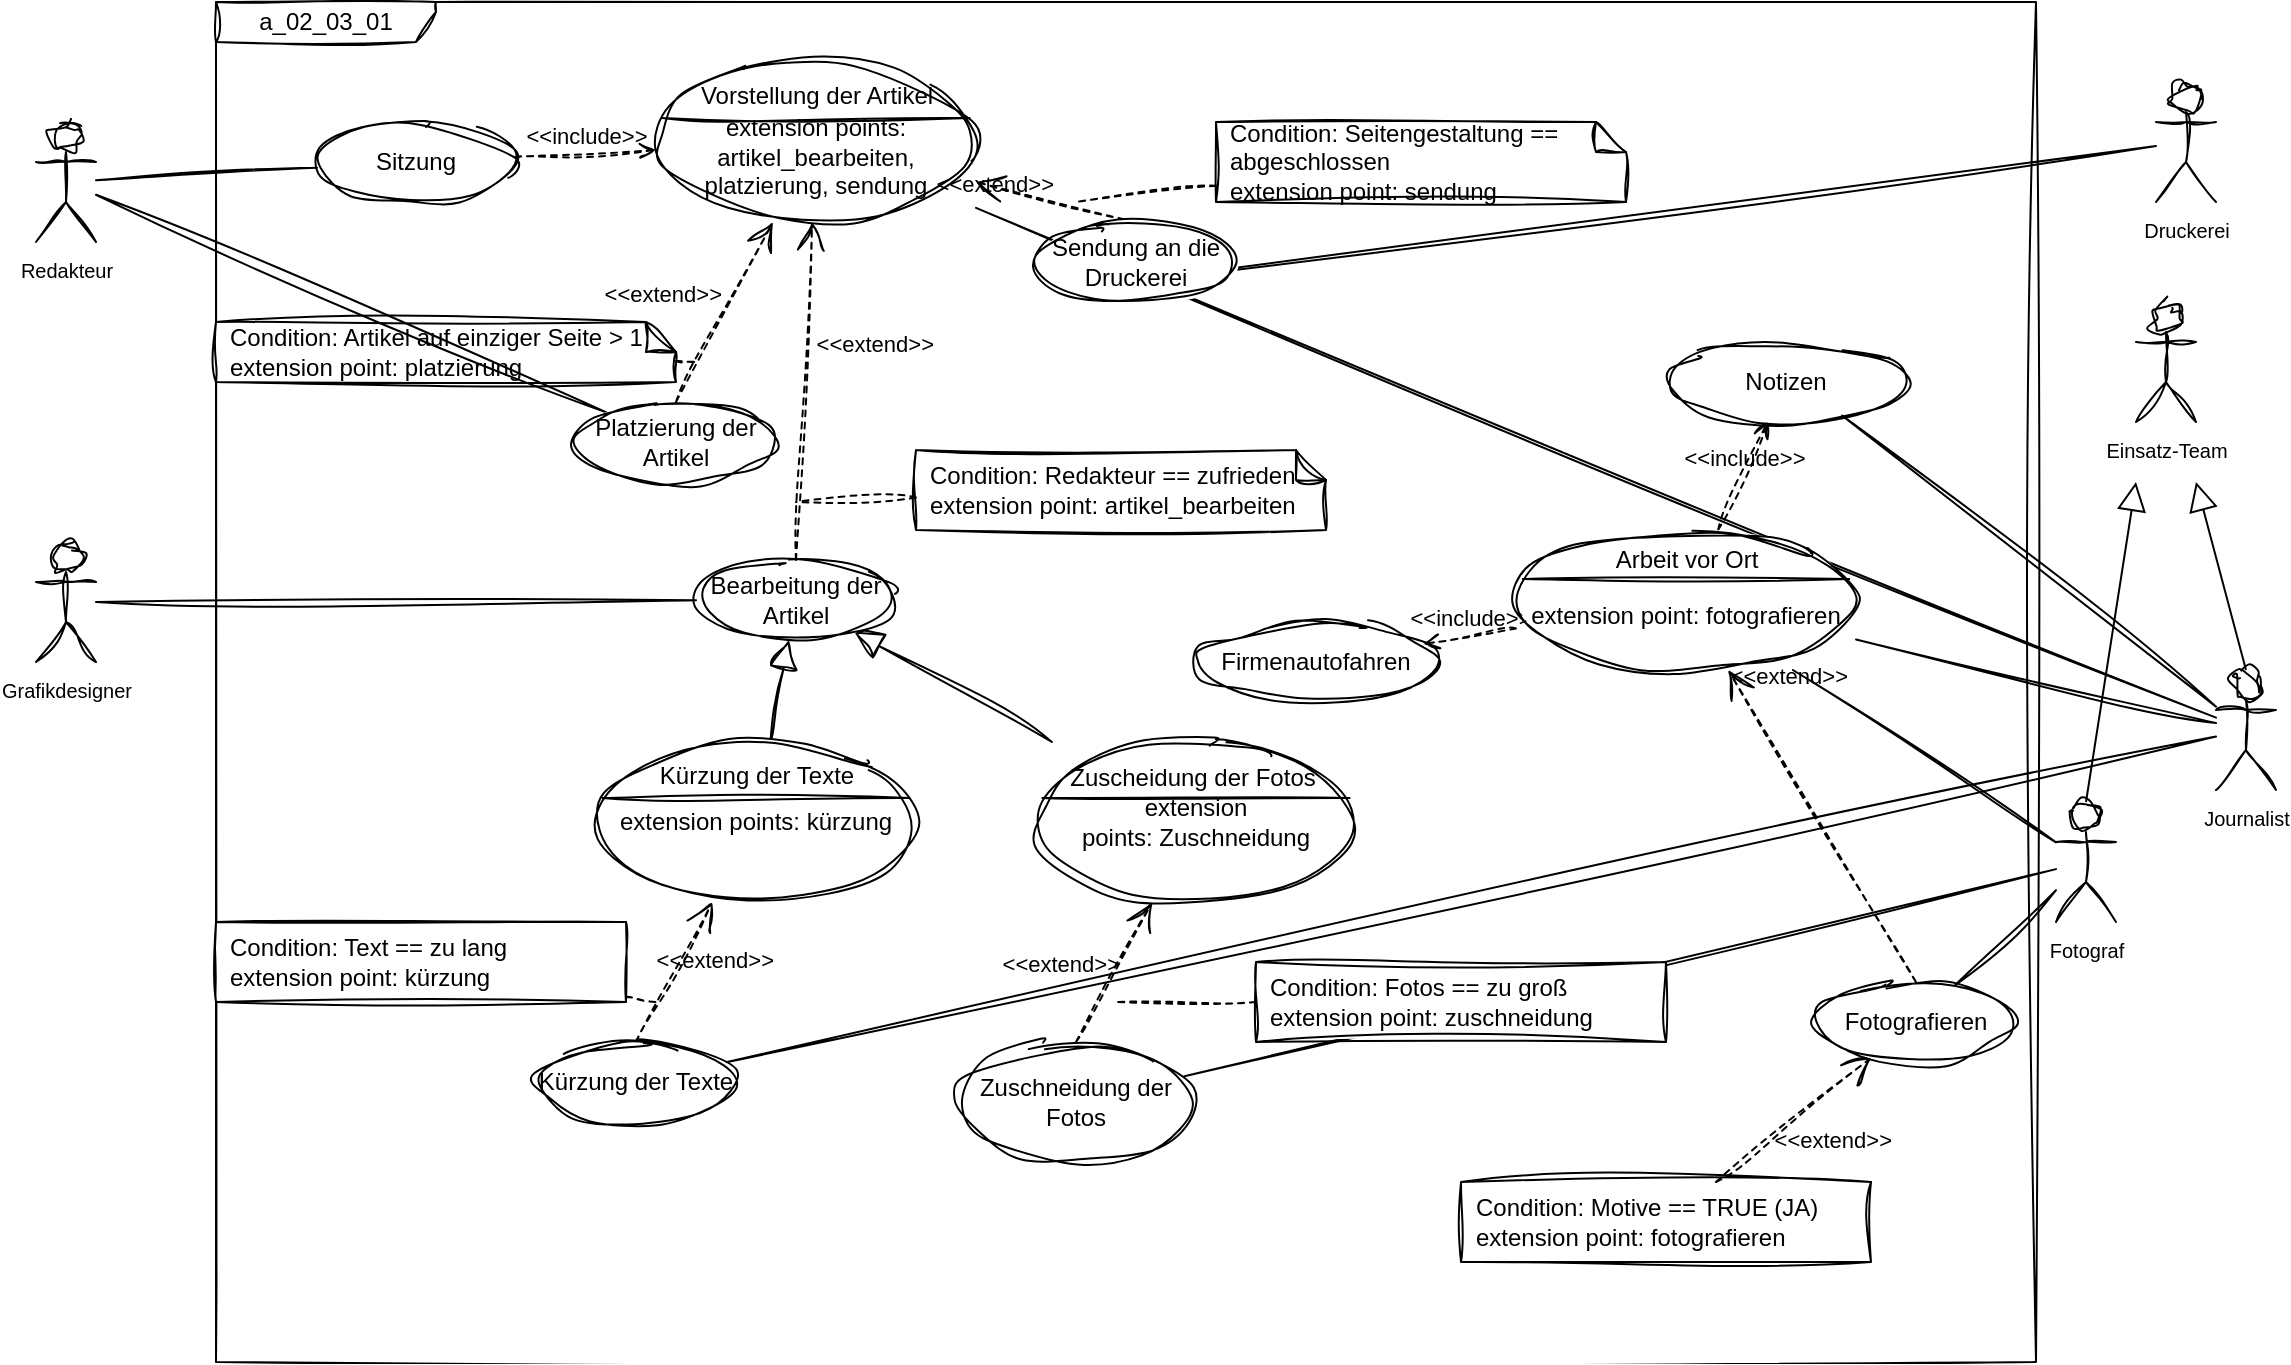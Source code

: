 <mxfile version="22.1.2" type="device">
  <diagram name="Seite-1" id="c-jGSA3GosfZhbWg664S">
    <mxGraphModel dx="1036" dy="606" grid="1" gridSize="10" guides="1" tooltips="1" connect="1" arrows="1" fold="1" page="1" pageScale="1" pageWidth="1169" pageHeight="827" math="0" shadow="0">
      <root>
        <mxCell id="0" />
        <mxCell id="1" parent="0" />
        <mxCell id="_LWuVxKTcbMjPaRc8T1a-2" value="a_02_03_01" style="shape=umlFrame;whiteSpace=wrap;html=1;pointerEvents=0;recursiveResize=0;container=1;collapsible=0;width=110;height=20;sketch=1;curveFitting=1;jiggle=2;" parent="1" vertex="1">
          <mxGeometry x="130" y="20" width="910" height="680" as="geometry" />
        </mxCell>
        <mxCell id="_LWuVxKTcbMjPaRc8T1a-25" value="Condition: Artikel auf einziger Seite &gt; 1&#xa;extension point: platzierung" style="shape=note;size=15;spacingLeft=5;align=left;whiteSpace=wrap;sketch=1;curveFitting=1;jiggle=2;" parent="_LWuVxKTcbMjPaRc8T1a-2" vertex="1">
          <mxGeometry y="160" width="230" height="30" as="geometry" />
        </mxCell>
        <mxCell id="_LWuVxKTcbMjPaRc8T1a-55" value="&lt;span style=&quot;font-weight: normal;&quot;&gt;Zuschneidung der Fotos&lt;/span&gt;" style="shape=ellipse;html=1;strokeWidth=1;fontStyle=1;whiteSpace=wrap;align=center;perimeter=ellipsePerimeter;sketch=1;curveFitting=1;jiggle=2;" parent="_LWuVxKTcbMjPaRc8T1a-2" vertex="1">
          <mxGeometry x="370" y="520" width="120" height="60" as="geometry" />
        </mxCell>
        <mxCell id="_LWuVxKTcbMjPaRc8T1a-11" style="rounded=0;orthogonalLoop=1;jettySize=auto;html=1;endArrow=none;endFill=0;sketch=1;curveFitting=1;jiggle=2;" parent="1" source="_LWuVxKTcbMjPaRc8T1a-3" target="_LWuVxKTcbMjPaRc8T1a-9" edge="1">
          <mxGeometry relative="1" as="geometry" />
        </mxCell>
        <mxCell id="_LWuVxKTcbMjPaRc8T1a-31" style="rounded=0;orthogonalLoop=1;jettySize=auto;html=1;endArrow=none;endFill=0;sketch=1;curveFitting=1;jiggle=2;" parent="1" source="_LWuVxKTcbMjPaRc8T1a-3" target="_LWuVxKTcbMjPaRc8T1a-28" edge="1">
          <mxGeometry relative="1" as="geometry" />
        </mxCell>
        <mxCell id="_LWuVxKTcbMjPaRc8T1a-3" value="&lt;font style=&quot;font-size: 10px;&quot;&gt;Redakteur&lt;/font&gt;" style="shape=umlActor;html=1;verticalLabelPosition=bottom;verticalAlign=top;align=center;sketch=1;curveFitting=1;jiggle=2;" parent="1" vertex="1">
          <mxGeometry x="40" y="80" width="30" height="60" as="geometry" />
        </mxCell>
        <mxCell id="_LWuVxKTcbMjPaRc8T1a-13" style="rounded=0;orthogonalLoop=1;jettySize=auto;html=1;endArrow=none;endFill=0;sketch=1;curveFitting=1;jiggle=2;" parent="1" source="_LWuVxKTcbMjPaRc8T1a-5" target="_LWuVxKTcbMjPaRc8T1a-23" edge="1">
          <mxGeometry relative="1" as="geometry">
            <mxPoint x="360.901" y="112.466" as="targetPoint" />
          </mxGeometry>
        </mxCell>
        <mxCell id="_LWuVxKTcbMjPaRc8T1a-49" style="rounded=0;orthogonalLoop=1;jettySize=auto;html=1;sketch=1;curveFitting=1;jiggle=2;endArrow=none;endFill=0;" parent="1" source="_LWuVxKTcbMjPaRc8T1a-5" target="_LWuVxKTcbMjPaRc8T1a-42" edge="1">
          <mxGeometry relative="1" as="geometry" />
        </mxCell>
        <mxCell id="_LWuVxKTcbMjPaRc8T1a-63" style="rounded=0;orthogonalLoop=1;jettySize=auto;html=1;sketch=1;curveFitting=1;jiggle=2;endArrow=none;endFill=0;" parent="1" source="_LWuVxKTcbMjPaRc8T1a-5" target="_LWuVxKTcbMjPaRc8T1a-70" edge="1">
          <mxGeometry relative="1" as="geometry">
            <mxPoint x="907.572" y="322.188" as="targetPoint" />
          </mxGeometry>
        </mxCell>
        <mxCell id="_LWuVxKTcbMjPaRc8T1a-5" value="&lt;font style=&quot;font-size: 10px;&quot;&gt;Journalist&lt;/font&gt;" style="shape=umlActor;html=1;verticalLabelPosition=bottom;verticalAlign=top;align=center;sketch=1;curveFitting=1;jiggle=2;" parent="1" vertex="1">
          <mxGeometry x="1130" y="354" width="30" height="60" as="geometry" />
        </mxCell>
        <mxCell id="_LWuVxKTcbMjPaRc8T1a-57" style="rounded=0;orthogonalLoop=1;jettySize=auto;html=1;sketch=1;curveFitting=1;jiggle=2;endArrow=none;endFill=0;" parent="1" source="_LWuVxKTcbMjPaRc8T1a-6" target="_LWuVxKTcbMjPaRc8T1a-55" edge="1">
          <mxGeometry relative="1" as="geometry" />
        </mxCell>
        <mxCell id="_LWuVxKTcbMjPaRc8T1a-64" style="rounded=0;orthogonalLoop=1;jettySize=auto;html=1;endArrow=none;endFill=0;sketch=1;curveFitting=1;jiggle=2;" parent="1" source="_LWuVxKTcbMjPaRc8T1a-6" target="_LWuVxKTcbMjPaRc8T1a-70" edge="1">
          <mxGeometry relative="1" as="geometry">
            <mxPoint x="886.467" y="327.949" as="targetPoint" />
          </mxGeometry>
        </mxCell>
        <mxCell id="_LWuVxKTcbMjPaRc8T1a-77" style="rounded=0;orthogonalLoop=1;jettySize=auto;html=1;sketch=1;curveFitting=1;jiggle=2;endArrow=none;endFill=0;" parent="1" source="_LWuVxKTcbMjPaRc8T1a-6" target="_LWuVxKTcbMjPaRc8T1a-75" edge="1">
          <mxGeometry relative="1" as="geometry" />
        </mxCell>
        <mxCell id="_LWuVxKTcbMjPaRc8T1a-6" value="&lt;font style=&quot;font-size: 10px;&quot;&gt;Fotograf&lt;/font&gt;" style="shape=umlActor;html=1;verticalLabelPosition=bottom;verticalAlign=top;align=center;sketch=1;curveFitting=1;jiggle=2;" parent="1" vertex="1">
          <mxGeometry x="1050" y="420" width="30" height="60" as="geometry" />
        </mxCell>
        <mxCell id="_LWuVxKTcbMjPaRc8T1a-7" value="&lt;font style=&quot;font-size: 10px;&quot;&gt;Grafikdesigner&lt;/font&gt;" style="shape=umlActor;html=1;verticalLabelPosition=bottom;verticalAlign=top;align=center;sketch=1;curveFitting=1;jiggle=2;" parent="1" vertex="1">
          <mxGeometry x="40" y="290" width="30" height="60" as="geometry" />
        </mxCell>
        <mxCell id="_LWuVxKTcbMjPaRc8T1a-37" style="rounded=0;orthogonalLoop=1;jettySize=auto;html=1;entryX=0;entryY=1;entryDx=0;entryDy=0;sketch=1;curveFitting=1;jiggle=2;endArrow=none;endFill=0;" parent="1" source="_LWuVxKTcbMjPaRc8T1a-8" target="_LWuVxKTcbMjPaRc8T1a-36" edge="1">
          <mxGeometry relative="1" as="geometry" />
        </mxCell>
        <mxCell id="_LWuVxKTcbMjPaRc8T1a-8" value="&lt;font style=&quot;font-size: 10px;&quot;&gt;Druckerei&lt;/font&gt;" style="shape=umlActor;html=1;verticalLabelPosition=bottom;verticalAlign=top;align=center;sketch=1;curveFitting=1;jiggle=2;" parent="1" vertex="1">
          <mxGeometry x="1100" y="60" width="30" height="60" as="geometry" />
        </mxCell>
        <mxCell id="_LWuVxKTcbMjPaRc8T1a-9" value="&lt;span style=&quot;font-weight: normal;&quot;&gt;Sitzung&lt;/span&gt;" style="shape=ellipse;html=1;strokeWidth=1;fontStyle=1;whiteSpace=wrap;align=center;perimeter=ellipsePerimeter;sketch=1;curveFitting=1;jiggle=2;" parent="1" vertex="1">
          <mxGeometry x="180" y="80" width="100" height="40" as="geometry" />
        </mxCell>
        <mxCell id="_LWuVxKTcbMjPaRc8T1a-12" value="&amp;lt;&amp;lt;include&amp;gt;&amp;gt;" style="edgeStyle=none;html=1;endArrow=open;verticalAlign=bottom;dashed=1;labelBackgroundColor=none;rounded=0;sketch=1;curveFitting=1;jiggle=2;" parent="1" source="_LWuVxKTcbMjPaRc8T1a-9" target="_LWuVxKTcbMjPaRc8T1a-23" edge="1">
          <mxGeometry width="160" relative="1" as="geometry">
            <mxPoint x="350" y="180" as="sourcePoint" />
            <mxPoint x="350" y="100" as="targetPoint" />
          </mxGeometry>
        </mxCell>
        <mxCell id="_LWuVxKTcbMjPaRc8T1a-14" value="Condition: Redakteur == zufrieden&#xa;extension point: artikel_bearbeiten" style="shape=note;size=15;spacingLeft=5;align=left;whiteSpace=wrap;sketch=1;curveFitting=1;jiggle=2;" parent="1" vertex="1">
          <mxGeometry x="480" y="244" width="205" height="40" as="geometry" />
        </mxCell>
        <mxCell id="_LWuVxKTcbMjPaRc8T1a-15" value="&amp;lt;&amp;lt;extend&amp;gt;&amp;gt;" style="align=right;html=1;verticalAlign=bottom;rounded=0;labelBackgroundColor=none;endArrow=open;endSize=12;dashed=1;exitX=0.5;exitY=0;exitDx=0;exitDy=0;sketch=1;curveFitting=1;jiggle=2;" parent="1" source="_LWuVxKTcbMjPaRc8T1a-17" target="_LWuVxKTcbMjPaRc8T1a-23" edge="1">
          <mxGeometry x="0.208" y="-65" relative="1" as="geometry">
            <mxPoint x="461.111" y="180" as="targetPoint" />
            <mxPoint x="610" y="290" as="sourcePoint" />
            <mxPoint as="offset" />
          </mxGeometry>
        </mxCell>
        <mxCell id="_LWuVxKTcbMjPaRc8T1a-16" value="" style="edgeStyle=none;html=1;endArrow=none;rounded=0;labelBackgroundColor=none;dashed=1;sketch=1;curveFitting=1;jiggle=2;" parent="1" source="_LWuVxKTcbMjPaRc8T1a-14" edge="1">
          <mxGeometry relative="1" as="geometry">
            <mxPoint x="420" y="270" as="targetPoint" />
          </mxGeometry>
        </mxCell>
        <mxCell id="_LWuVxKTcbMjPaRc8T1a-17" value="&lt;span style=&quot;font-weight: normal;&quot;&gt;Bearbeitung der Artikel&lt;/span&gt;" style="shape=ellipse;html=1;strokeWidth=1;fontStyle=1;whiteSpace=wrap;align=center;perimeter=ellipsePerimeter;sketch=1;curveFitting=1;jiggle=2;" parent="1" vertex="1">
          <mxGeometry x="370" y="299" width="100" height="40" as="geometry" />
        </mxCell>
        <mxCell id="_LWuVxKTcbMjPaRc8T1a-23" value="&lt;br&gt;extension points: artikel_bearbeiten, platzierung, sendung" style="html=1;shape=mxgraph.sysml.useCaseExtPt;whiteSpace=wrap;align=center;sketch=1;curveFitting=1;jiggle=2;" parent="1" vertex="1">
          <mxGeometry x="350" y="50" width="160" height="80" as="geometry" />
        </mxCell>
        <mxCell id="_LWuVxKTcbMjPaRc8T1a-24" value="&lt;span style=&quot;font-weight: normal;&quot;&gt;Vorstellung der Artikel&lt;/span&gt;" style="resizable=0;html=1;verticalAlign=middle;align=center;labelBackgroundColor=none;fontStyle=1;" parent="_LWuVxKTcbMjPaRc8T1a-23" connectable="0" vertex="1">
          <mxGeometry x="80" y="17" as="geometry" />
        </mxCell>
        <mxCell id="_LWuVxKTcbMjPaRc8T1a-26" value="&amp;lt;&amp;lt;extend&amp;gt;&amp;gt;" style="align=right;html=1;verticalAlign=bottom;rounded=0;labelBackgroundColor=none;endArrow=open;endSize=12;dashed=1;exitX=0.5;exitY=0;exitDx=0;exitDy=0;sketch=1;curveFitting=1;jiggle=2;" parent="1" source="_LWuVxKTcbMjPaRc8T1a-28" target="_LWuVxKTcbMjPaRc8T1a-23" edge="1">
          <mxGeometry relative="1" as="geometry">
            <mxPoint x="292" y="275" as="targetPoint" />
            <mxPoint x="485" y="385" as="sourcePoint" />
          </mxGeometry>
        </mxCell>
        <mxCell id="_LWuVxKTcbMjPaRc8T1a-27" value="" style="edgeStyle=none;html=1;endArrow=none;rounded=0;labelBackgroundColor=none;dashed=1;sketch=1;curveFitting=1;jiggle=2;" parent="1" source="_LWuVxKTcbMjPaRc8T1a-25" edge="1">
          <mxGeometry relative="1" as="geometry">
            <mxPoint x="370" y="200" as="targetPoint" />
          </mxGeometry>
        </mxCell>
        <mxCell id="_LWuVxKTcbMjPaRc8T1a-30" value="" style="rounded=0;orthogonalLoop=1;jettySize=auto;html=1;endArrow=none;endFill=0;sketch=1;curveFitting=1;jiggle=2;" parent="1" source="_LWuVxKTcbMjPaRc8T1a-7" target="_LWuVxKTcbMjPaRc8T1a-17" edge="1">
          <mxGeometry relative="1" as="geometry">
            <mxPoint x="70" y="316" as="sourcePoint" />
            <mxPoint x="459" y="211" as="targetPoint" />
          </mxGeometry>
        </mxCell>
        <mxCell id="_LWuVxKTcbMjPaRc8T1a-28" value="&lt;span style=&quot;font-weight: normal;&quot;&gt;Platzierung der Artikel&lt;/span&gt;" style="shape=ellipse;html=1;strokeWidth=1;fontStyle=1;whiteSpace=wrap;align=center;perimeter=ellipsePerimeter;sketch=1;curveFitting=1;jiggle=2;" parent="1" vertex="1">
          <mxGeometry x="310" y="220" width="100" height="40" as="geometry" />
        </mxCell>
        <mxCell id="_LWuVxKTcbMjPaRc8T1a-33" value="Condition: Seitengestaltung == abgeschlossen&#xa;extension point: sendung" style="shape=note;size=15;spacingLeft=5;align=left;whiteSpace=wrap;sketch=1;curveFitting=1;jiggle=2;" parent="1" vertex="1">
          <mxGeometry x="630" y="80" width="205" height="40" as="geometry" />
        </mxCell>
        <mxCell id="_LWuVxKTcbMjPaRc8T1a-34" value="&amp;lt;&amp;lt;extend&amp;gt;&amp;gt;" style="align=right;html=1;verticalAlign=bottom;rounded=0;labelBackgroundColor=none;endArrow=open;endSize=12;dashed=1;exitX=0.5;exitY=0;exitDx=0;exitDy=0;sketch=1;curveFitting=1;jiggle=2;" parent="1" source="_LWuVxKTcbMjPaRc8T1a-36" target="_LWuVxKTcbMjPaRc8T1a-23" edge="1">
          <mxGeometry relative="1" as="geometry">
            <mxPoint x="551" y="80" as="targetPoint" />
            <mxPoint x="700" y="190" as="sourcePoint" />
          </mxGeometry>
        </mxCell>
        <mxCell id="_LWuVxKTcbMjPaRc8T1a-35" value="" style="edgeStyle=none;html=1;endArrow=none;rounded=0;labelBackgroundColor=none;dashed=1;sketch=1;curveFitting=1;jiggle=2;" parent="1" source="_LWuVxKTcbMjPaRc8T1a-33" edge="1">
          <mxGeometry relative="1" as="geometry">
            <mxPoint x="560" y="120" as="targetPoint" />
          </mxGeometry>
        </mxCell>
        <mxCell id="_LWuVxKTcbMjPaRc8T1a-36" value="&lt;span style=&quot;font-weight: normal;&quot;&gt;Sendung an die Druckerei&lt;/span&gt;" style="shape=ellipse;html=1;strokeWidth=1;fontStyle=1;whiteSpace=wrap;align=center;perimeter=ellipsePerimeter;sketch=1;curveFitting=1;jiggle=2;" parent="1" vertex="1">
          <mxGeometry x="540" y="130" width="100" height="40" as="geometry" />
        </mxCell>
        <mxCell id="_LWuVxKTcbMjPaRc8T1a-38" value="" style="edgeStyle=none;html=1;endArrow=block;endFill=0;endSize=12;verticalAlign=bottom;rounded=0;sketch=1;curveFitting=1;jiggle=2;" parent="1" source="_LWuVxKTcbMjPaRc8T1a-47" target="_LWuVxKTcbMjPaRc8T1a-17" edge="1">
          <mxGeometry width="160" relative="1" as="geometry">
            <mxPoint x="463.216" y="384.711" as="sourcePoint" />
            <mxPoint x="730" y="520" as="targetPoint" />
          </mxGeometry>
        </mxCell>
        <mxCell id="_LWuVxKTcbMjPaRc8T1a-39" value="Condition: Text == zu lang&#xa;extension point: kürzung" style="shape=note;size=0;spacingLeft=5;align=left;whiteSpace=wrap;sketch=1;curveFitting=1;jiggle=2;" parent="1" vertex="1">
          <mxGeometry x="130" y="480" width="205" height="40" as="geometry" />
        </mxCell>
        <mxCell id="_LWuVxKTcbMjPaRc8T1a-40" value="&amp;lt;&amp;lt;extend&amp;gt;&amp;gt;" style="align=right;html=1;verticalAlign=bottom;rounded=0;labelBackgroundColor=none;endArrow=open;endSize=12;dashed=1;exitX=0.5;exitY=0;exitDx=0;exitDy=0;sketch=1;curveFitting=1;jiggle=2;" parent="1" source="_LWuVxKTcbMjPaRc8T1a-42" target="_LWuVxKTcbMjPaRc8T1a-47" edge="1">
          <mxGeometry x="0.544" y="-46" relative="1" as="geometry">
            <mxPoint x="443.897" y="560.004" as="targetPoint" />
            <mxPoint x="455.24" y="657.07" as="sourcePoint" />
            <mxPoint as="offset" />
          </mxGeometry>
        </mxCell>
        <mxCell id="_LWuVxKTcbMjPaRc8T1a-41" value="" style="edgeStyle=none;html=1;endArrow=none;rounded=0;labelBackgroundColor=none;dashed=1;sketch=1;curveFitting=1;jiggle=2;" parent="1" source="_LWuVxKTcbMjPaRc8T1a-39" edge="1">
          <mxGeometry relative="1" as="geometry">
            <mxPoint x="350" y="520" as="targetPoint" />
          </mxGeometry>
        </mxCell>
        <mxCell id="_LWuVxKTcbMjPaRc8T1a-42" value="&lt;span style=&quot;font-weight: normal;&quot;&gt;Kürzung der Texte&lt;/span&gt;" style="shape=ellipse;html=1;strokeWidth=1;fontStyle=1;whiteSpace=wrap;align=center;perimeter=ellipsePerimeter;sketch=1;curveFitting=1;jiggle=2;" parent="1" vertex="1">
          <mxGeometry x="290" y="540" width="100" height="40" as="geometry" />
        </mxCell>
        <mxCell id="_LWuVxKTcbMjPaRc8T1a-47" value="&lt;br&gt;extension points:&amp;nbsp;kürzung&lt;br&gt;&amp;nbsp;" style="html=1;shape=mxgraph.sysml.useCaseExtPt;whiteSpace=wrap;align=center;sketch=1;curveFitting=1;jiggle=2;" parent="1" vertex="1">
          <mxGeometry x="320" y="390" width="160" height="80" as="geometry" />
        </mxCell>
        <mxCell id="_LWuVxKTcbMjPaRc8T1a-48" value="&lt;span style=&quot;font-weight: normal;&quot;&gt;Kürzung der Texte&lt;/span&gt;" style="resizable=0;html=1;verticalAlign=middle;align=center;labelBackgroundColor=none;fontStyle=1;" parent="_LWuVxKTcbMjPaRc8T1a-47" connectable="0" vertex="1">
          <mxGeometry x="80" y="17" as="geometry" />
        </mxCell>
        <mxCell id="_LWuVxKTcbMjPaRc8T1a-50" value="&lt;br&gt;extension points:&amp;nbsp;Zuschneidung&lt;br&gt;&amp;nbsp;" style="html=1;shape=mxgraph.sysml.useCaseExtPt;whiteSpace=wrap;align=center;sketch=1;curveFitting=1;jiggle=2;" parent="1" vertex="1">
          <mxGeometry x="540" y="390" width="160" height="80" as="geometry" />
        </mxCell>
        <mxCell id="_LWuVxKTcbMjPaRc8T1a-51" value="&lt;span style=&quot;font-weight: normal;&quot;&gt;Zuscheidung der Fotos&lt;/span&gt;" style="resizable=0;html=1;verticalAlign=middle;align=center;labelBackgroundColor=none;fontStyle=1;" parent="_LWuVxKTcbMjPaRc8T1a-50" connectable="0" vertex="1">
          <mxGeometry x="80" y="17" as="geometry">
            <mxPoint x="-2" y="1" as="offset" />
          </mxGeometry>
        </mxCell>
        <mxCell id="_LWuVxKTcbMjPaRc8T1a-52" value="Condition: Fotos == zu groß&#xa;extension point: zuschneidung" style="shape=note;size=0;spacingLeft=5;align=left;whiteSpace=wrap;sketch=1;curveFitting=1;jiggle=2;" parent="1" vertex="1">
          <mxGeometry x="650" y="500" width="205" height="40" as="geometry" />
        </mxCell>
        <mxCell id="_LWuVxKTcbMjPaRc8T1a-53" value="&amp;lt;&amp;lt;extend&amp;gt;&amp;gt;" style="align=right;html=1;verticalAlign=bottom;rounded=0;labelBackgroundColor=none;endArrow=open;endSize=12;dashed=1;exitX=0.5;exitY=0;exitDx=0;exitDy=0;sketch=1;curveFitting=1;jiggle=2;" parent="1" source="_LWuVxKTcbMjPaRc8T1a-55" target="_LWuVxKTcbMjPaRc8T1a-50" edge="1">
          <mxGeometry x="-0.074" y="-6" relative="1" as="geometry">
            <mxPoint x="722" y="500" as="targetPoint" />
            <mxPoint x="805.24" y="687.07" as="sourcePoint" />
            <mxPoint as="offset" />
          </mxGeometry>
        </mxCell>
        <mxCell id="_LWuVxKTcbMjPaRc8T1a-54" value="" style="edgeStyle=none;html=1;endArrow=none;rounded=0;labelBackgroundColor=none;dashed=1;sketch=1;curveFitting=1;jiggle=2;" parent="1" source="_LWuVxKTcbMjPaRc8T1a-52" edge="1">
          <mxGeometry relative="1" as="geometry">
            <mxPoint x="580" y="520" as="targetPoint" />
          </mxGeometry>
        </mxCell>
        <mxCell id="_LWuVxKTcbMjPaRc8T1a-56" value="" style="edgeStyle=none;html=1;endArrow=block;endFill=0;endSize=12;verticalAlign=bottom;rounded=0;sketch=1;curveFitting=1;jiggle=2;" parent="1" source="_LWuVxKTcbMjPaRc8T1a-50" target="_LWuVxKTcbMjPaRc8T1a-17" edge="1">
          <mxGeometry width="160" relative="1" as="geometry">
            <mxPoint x="679.82" y="390" as="sourcePoint" />
            <mxPoint x="729.82" y="339" as="targetPoint" />
          </mxGeometry>
        </mxCell>
        <mxCell id="_LWuVxKTcbMjPaRc8T1a-58" value="&lt;font style=&quot;font-size: 10px;&quot;&gt;Einsatz-Team&lt;/font&gt;" style="shape=umlActor;html=1;verticalLabelPosition=bottom;verticalAlign=top;align=center;sketch=1;curveFitting=1;jiggle=2;" parent="1" vertex="1">
          <mxGeometry x="1090" y="170" width="30" height="60" as="geometry" />
        </mxCell>
        <mxCell id="_LWuVxKTcbMjPaRc8T1a-59" value="" style="edgeStyle=none;html=1;endArrow=block;endFill=0;endSize=12;verticalAlign=bottom;rounded=0;exitX=0.5;exitY=0;exitDx=0;exitDy=0;exitPerimeter=0;" parent="1" source="_LWuVxKTcbMjPaRc8T1a-6" edge="1">
          <mxGeometry width="160" relative="1" as="geometry">
            <mxPoint x="1070" y="390" as="sourcePoint" />
            <mxPoint x="1090" y="260" as="targetPoint" />
          </mxGeometry>
        </mxCell>
        <mxCell id="_LWuVxKTcbMjPaRc8T1a-60" value="" style="edgeStyle=none;html=1;endArrow=block;endFill=0;endSize=12;verticalAlign=bottom;rounded=0;exitX=0.5;exitY=0;exitDx=0;exitDy=0;exitPerimeter=0;" parent="1" source="_LWuVxKTcbMjPaRc8T1a-5" edge="1">
          <mxGeometry width="160" relative="1" as="geometry">
            <mxPoint x="1140" y="290" as="sourcePoint" />
            <mxPoint x="1120" y="260" as="targetPoint" />
          </mxGeometry>
        </mxCell>
        <mxCell id="_LWuVxKTcbMjPaRc8T1a-65" value="&lt;span style=&quot;font-weight: normal;&quot;&gt;Firmenautofahren&lt;/span&gt;" style="shape=ellipse;html=1;strokeWidth=1;fontStyle=1;whiteSpace=wrap;align=center;perimeter=ellipsePerimeter;sketch=1;curveFitting=1;jiggle=2;" parent="1" vertex="1">
          <mxGeometry x="620" y="330" width="120" height="40" as="geometry" />
        </mxCell>
        <mxCell id="_LWuVxKTcbMjPaRc8T1a-66" value="&amp;lt;&amp;lt;include&amp;gt;&amp;gt;" style="edgeStyle=none;html=1;endArrow=open;verticalAlign=bottom;dashed=1;labelBackgroundColor=none;rounded=0;sketch=1;curveFitting=1;jiggle=2;" parent="1" source="_LWuVxKTcbMjPaRc8T1a-70" target="_LWuVxKTcbMjPaRc8T1a-65" edge="1">
          <mxGeometry width="160" relative="1" as="geometry">
            <mxPoint x="809.798" y="320.953" as="sourcePoint" />
            <mxPoint x="835" y="370" as="targetPoint" />
          </mxGeometry>
        </mxCell>
        <mxCell id="_LWuVxKTcbMjPaRc8T1a-67" value="&lt;span style=&quot;font-weight: normal;&quot;&gt;Notizen&lt;/span&gt;" style="shape=ellipse;html=1;strokeWidth=1;fontStyle=1;whiteSpace=wrap;align=center;perimeter=ellipsePerimeter;sketch=1;curveFitting=1;jiggle=2;" parent="1" vertex="1">
          <mxGeometry x="855" y="190" width="120" height="40" as="geometry" />
        </mxCell>
        <mxCell id="_LWuVxKTcbMjPaRc8T1a-68" value="&amp;lt;&amp;lt;include&amp;gt;&amp;gt;" style="edgeStyle=none;html=1;endArrow=open;verticalAlign=bottom;dashed=1;labelBackgroundColor=none;rounded=0;sketch=1;curveFitting=1;jiggle=2;" parent="1" source="_LWuVxKTcbMjPaRc8T1a-70" target="_LWuVxKTcbMjPaRc8T1a-67" edge="1">
          <mxGeometry width="160" relative="1" as="geometry">
            <mxPoint x="870.708" y="290.321" as="sourcePoint" />
            <mxPoint x="945" y="420" as="targetPoint" />
          </mxGeometry>
        </mxCell>
        <mxCell id="_LWuVxKTcbMjPaRc8T1a-69" style="rounded=0;orthogonalLoop=1;jettySize=auto;html=1;entryX=0.734;entryY=0.921;entryDx=0;entryDy=0;entryPerimeter=0;sketch=1;curveFitting=1;jiggle=2;endArrow=none;endFill=0;" parent="1" source="_LWuVxKTcbMjPaRc8T1a-5" target="_LWuVxKTcbMjPaRc8T1a-67" edge="1">
          <mxGeometry relative="1" as="geometry" />
        </mxCell>
        <mxCell id="_LWuVxKTcbMjPaRc8T1a-70" value="&lt;br&gt;extension point: fotografieren" style="html=1;shape=mxgraph.sysml.useCaseExtPt;whiteSpace=wrap;align=center;sketch=1;curveFitting=1;jiggle=2;" parent="1" vertex="1">
          <mxGeometry x="780" y="284" width="170" height="70" as="geometry" />
        </mxCell>
        <mxCell id="_LWuVxKTcbMjPaRc8T1a-71" value="&lt;span style=&quot;font-weight: normal;&quot;&gt;Arbeit vor Ort&lt;/span&gt;" style="resizable=0;html=1;verticalAlign=middle;align=center;labelBackgroundColor=none;fontStyle=1;" parent="_LWuVxKTcbMjPaRc8T1a-70" connectable="0" vertex="1">
          <mxGeometry x="85" y="14.875" as="geometry" />
        </mxCell>
        <mxCell id="_LWuVxKTcbMjPaRc8T1a-72" value="Condition: Motive == TRUE (JA)&#xa;extension point: fotografieren" style="shape=note;size=0;spacingLeft=5;align=left;whiteSpace=wrap;sketch=1;curveFitting=1;jiggle=2;" parent="1" vertex="1">
          <mxGeometry x="752.5" y="610" width="205" height="40" as="geometry" />
        </mxCell>
        <mxCell id="_LWuVxKTcbMjPaRc8T1a-73" value="&amp;lt;&amp;lt;extend&amp;gt;&amp;gt;" style="align=right;html=1;verticalAlign=bottom;rounded=0;labelBackgroundColor=none;endArrow=open;endSize=12;dashed=1;exitX=0.5;exitY=0;exitDx=0;exitDy=0;sketch=1;curveFitting=1;jiggle=2;" parent="1" source="_LWuVxKTcbMjPaRc8T1a-75" target="_LWuVxKTcbMjPaRc8T1a-70" edge="1">
          <mxGeometry x="0.544" y="-46" relative="1" as="geometry">
            <mxPoint x="1038" y="560" as="targetPoint" />
            <mxPoint x="1115.24" y="747.07" as="sourcePoint" />
            <mxPoint as="offset" />
          </mxGeometry>
        </mxCell>
        <mxCell id="_LWuVxKTcbMjPaRc8T1a-75" value="&lt;span style=&quot;font-weight: normal;&quot;&gt;Fotografieren&lt;/span&gt;" style="shape=ellipse;html=1;strokeWidth=1;fontStyle=1;whiteSpace=wrap;align=center;perimeter=ellipsePerimeter;sketch=1;curveFitting=1;jiggle=2;" parent="1" vertex="1">
          <mxGeometry x="930" y="510" width="100" height="40" as="geometry" />
        </mxCell>
        <mxCell id="_LWuVxKTcbMjPaRc8T1a-76" value="&amp;lt;&amp;lt;extend&amp;gt;&amp;gt;" style="align=right;html=1;verticalAlign=bottom;rounded=0;labelBackgroundColor=none;endArrow=open;endSize=12;dashed=1;sketch=1;curveFitting=1;jiggle=2;" parent="1" source="_LWuVxKTcbMjPaRc8T1a-72" target="_LWuVxKTcbMjPaRc8T1a-75" edge="1">
          <mxGeometry x="0.544" y="-46" relative="1" as="geometry">
            <mxPoint x="495.5" y="550" as="targetPoint" />
            <mxPoint x="457.5" y="620" as="sourcePoint" />
            <mxPoint as="offset" />
          </mxGeometry>
        </mxCell>
      </root>
    </mxGraphModel>
  </diagram>
</mxfile>
